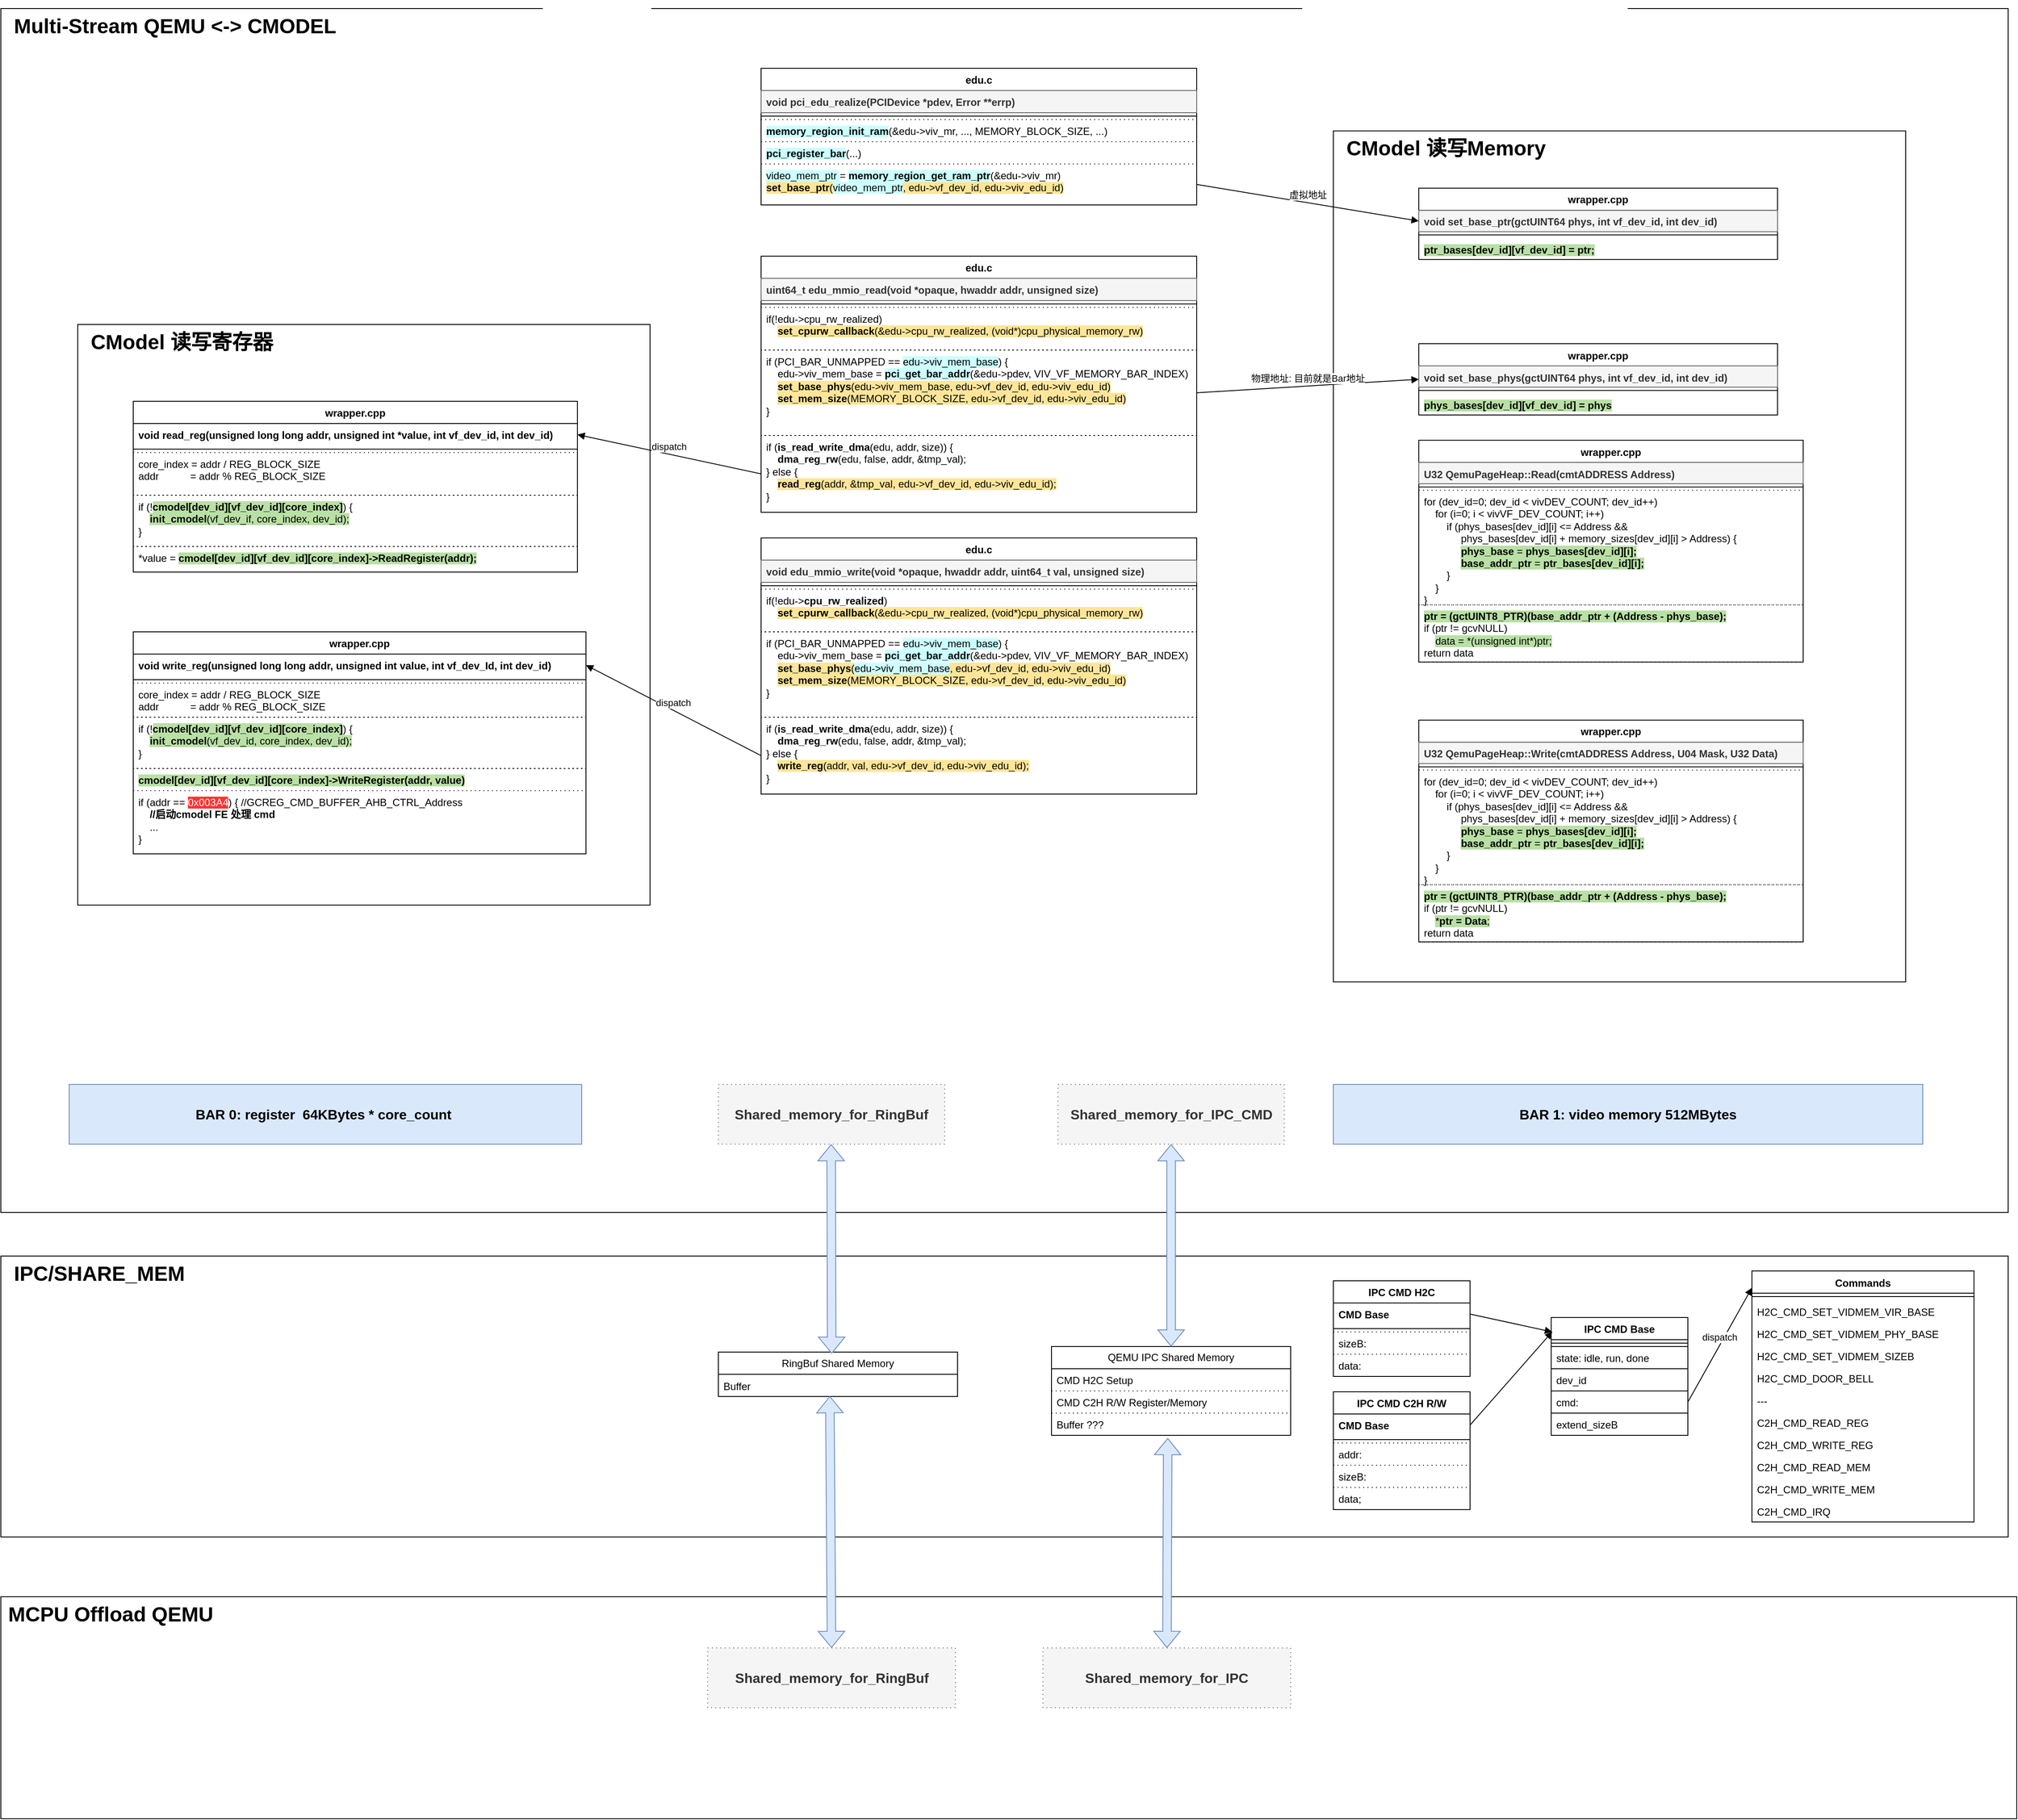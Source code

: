 <mxfile version="26.0.16">
  <diagram name="Page-1" id="O3RF_QSyXw5MkjXzJmDC">
    <mxGraphModel dx="3463" dy="3243" grid="1" gridSize="10" guides="1" tooltips="1" connect="1" arrows="1" fold="1" page="1" pageScale="1" pageWidth="850" pageHeight="1100" math="0" shadow="0">
      <root>
        <mxCell id="0" />
        <mxCell id="1" parent="0" />
        <mxCell id="B6jd7QzCgzBGUs_DWfSZ-144" value="&lt;b&gt;&lt;font style=&quot;font-size: 24px;&quot;&gt;&amp;nbsp; IPC/SHARE_MEM&lt;/font&gt;&lt;/b&gt;" style="html=1;whiteSpace=wrap;align=left;verticalAlign=top;" vertex="1" parent="1">
          <mxGeometry y="1271" width="2350" height="329" as="geometry" />
        </mxCell>
        <mxCell id="B6jd7QzCgzBGUs_DWfSZ-12" value="&lt;font style=&quot;font-size: 24px;&quot;&gt;&lt;b&gt;&amp;nbsp; Multi-Stream QEMU &amp;lt;-&amp;gt; CMODEL&lt;/b&gt;&lt;/font&gt;" style="html=1;whiteSpace=wrap;align=left;verticalAlign=top;movable=1;resizable=1;rotatable=1;deletable=1;editable=1;locked=0;connectable=1;" vertex="1" parent="1">
          <mxGeometry y="-190" width="2350" height="1410" as="geometry" />
        </mxCell>
        <mxCell id="B6jd7QzCgzBGUs_DWfSZ-2" value="edu.c" style="swimlane;fontStyle=1;align=center;verticalAlign=top;childLayout=stackLayout;horizontal=1;startSize=26;horizontalStack=0;resizeParent=1;resizeParentMax=0;resizeLast=0;collapsible=1;marginBottom=0;whiteSpace=wrap;html=1;" vertex="1" parent="1">
          <mxGeometry x="890" y="100" width="510" height="300" as="geometry" />
        </mxCell>
        <mxCell id="B6jd7QzCgzBGUs_DWfSZ-3" value="&lt;b&gt;uint64_t edu_mmio_read(void *opaque, hwaddr addr, unsigned size)&amp;nbsp;&lt;/b&gt;" style="text;strokeColor=#666666;fillColor=#f5f5f5;align=left;verticalAlign=top;spacingLeft=4;spacingRight=4;overflow=hidden;rotatable=0;points=[[0,0.5],[1,0.5]];portConstraint=eastwest;whiteSpace=wrap;html=1;fontColor=#333333;" vertex="1" parent="B6jd7QzCgzBGUs_DWfSZ-2">
          <mxGeometry y="26" width="510" height="26" as="geometry" />
        </mxCell>
        <mxCell id="B6jd7QzCgzBGUs_DWfSZ-4" value="" style="line;strokeWidth=1;fillColor=none;align=left;verticalAlign=middle;spacingTop=-1;spacingLeft=3;spacingRight=3;rotatable=0;labelPosition=right;points=[];portConstraint=eastwest;strokeColor=inherit;" vertex="1" parent="B6jd7QzCgzBGUs_DWfSZ-2">
          <mxGeometry y="52" width="510" height="8" as="geometry" />
        </mxCell>
        <mxCell id="B6jd7QzCgzBGUs_DWfSZ-6" value="if(!edu-&amp;gt;cpu_rw_realized)&amp;nbsp;&lt;div&gt;&amp;nbsp; &amp;nbsp; &lt;span style=&quot;background-color: rgb(255, 229, 153);&quot;&gt;&lt;b style=&quot;&quot;&gt;set_cpurw_callback&lt;/b&gt;(&amp;amp;edu-&amp;gt;cpu_rw_realized, (void*)cpu_physical_memory_rw)&lt;/span&gt;&lt;/div&gt;" style="text;strokeColor=default;fillColor=none;align=left;verticalAlign=top;spacingLeft=4;spacingRight=4;overflow=hidden;rotatable=0;points=[[0,0.5],[1,0.5]];portConstraint=eastwest;whiteSpace=wrap;html=1;dashed=1;dashPattern=1 4;" vertex="1" parent="B6jd7QzCgzBGUs_DWfSZ-2">
          <mxGeometry y="60" width="510" height="50" as="geometry" />
        </mxCell>
        <mxCell id="B6jd7QzCgzBGUs_DWfSZ-5" value="if (PCI_BAR_UNMAPPED == &lt;span style=&quot;background-color: light-dark(rgb(204, 255, 255), rgb(33, 66, 16));&quot;&gt;edu-&amp;gt;viv_mem_base&lt;/span&gt;) {&lt;div&gt;&amp;nbsp; &amp;nbsp; &lt;span&gt;edu-&amp;gt;viv_mem_base = &lt;b style=&quot;background-color: light-dark(rgb(204, 255, 255), rgb(33, 66, 16));&quot;&gt;pci_get_bar_addr&lt;/b&gt;(&amp;amp;edu-&amp;gt;pdev, VIV_VF_MEMORY_BAR_INDEX)&lt;br&gt;&lt;span&gt;&amp;nbsp; &amp;nbsp; &lt;span style=&quot;background-color: rgb(255, 229, 153);&quot;&gt;&lt;b&gt;set_base_phys&lt;/b&gt;(edu-&amp;gt;viv_mem_base, edu-&amp;gt;vf_dev_id, edu-&amp;gt;viv_edu_id)&lt;/span&gt;&lt;/span&gt;&lt;/span&gt;&lt;/div&gt;&lt;div&gt;&amp;nbsp; &amp;nbsp; &lt;span style=&quot;background-color: rgb(255, 229, 153);&quot;&gt;&lt;b&gt;set_mem_size&lt;/b&gt;(MEMORY_BLOCK_SIZE, edu-&amp;gt;vf_dev_id, edu-&amp;gt;viv_edu_id)&lt;/span&gt;&lt;/div&gt;&lt;div&gt;}&lt;/div&gt;" style="text;strokeColor=default;fillColor=none;align=left;verticalAlign=top;spacingLeft=4;spacingRight=4;overflow=hidden;rotatable=0;points=[[0,0.5],[1,0.5]];portConstraint=eastwest;whiteSpace=wrap;html=1;dashed=1;dashPattern=1 4;" vertex="1" parent="B6jd7QzCgzBGUs_DWfSZ-2">
          <mxGeometry y="110" width="510" height="100" as="geometry" />
        </mxCell>
        <mxCell id="B6jd7QzCgzBGUs_DWfSZ-7" value="if (&lt;b&gt;is_read_write_dma&lt;/b&gt;(edu, addr, size)) {&lt;div&gt;&amp;nbsp; &amp;nbsp; &lt;b&gt;dma_reg_rw&lt;/b&gt;(edu, false, addr, &amp;amp;tmp_val);&lt;/div&gt;&lt;div&gt;} else {&lt;/div&gt;&lt;div&gt;&amp;nbsp; &amp;nbsp; &lt;span style=&quot;background-color: rgb(255, 229, 153);&quot;&gt;&lt;b style=&quot;&quot;&gt;read_reg&lt;/b&gt;(addr, &amp;amp;tmp_val, edu-&amp;gt;vf_dev_id, edu-&amp;gt;viv_edu_id);&lt;/span&gt;&lt;/div&gt;&lt;div&gt;}&lt;/div&gt;&lt;div&gt;&lt;br&gt;&lt;/div&gt;&lt;div&gt;&lt;br&gt;&lt;/div&gt;" style="text;strokeColor=default;fillColor=none;align=left;verticalAlign=top;spacingLeft=4;spacingRight=4;overflow=hidden;rotatable=0;points=[[0,0.5],[1,0.5]];portConstraint=eastwest;whiteSpace=wrap;html=1;dashed=1;dashPattern=1 4;" vertex="1" parent="B6jd7QzCgzBGUs_DWfSZ-2">
          <mxGeometry y="210" width="510" height="90" as="geometry" />
        </mxCell>
        <mxCell id="B6jd7QzCgzBGUs_DWfSZ-15" value="edu.c" style="swimlane;fontStyle=1;align=center;verticalAlign=top;childLayout=stackLayout;horizontal=1;startSize=26;horizontalStack=0;resizeParent=1;resizeParentMax=0;resizeLast=0;collapsible=1;marginBottom=0;whiteSpace=wrap;html=1;" vertex="1" parent="1">
          <mxGeometry x="890" y="430" width="510" height="300" as="geometry" />
        </mxCell>
        <mxCell id="B6jd7QzCgzBGUs_DWfSZ-16" value="&lt;b&gt;void edu_mmio_write(void *opaque, hwaddr addr, uint64_t val, unsigned size)&amp;nbsp;&lt;/b&gt;" style="text;strokeColor=#666666;fillColor=#f5f5f5;align=left;verticalAlign=top;spacingLeft=4;spacingRight=4;overflow=hidden;rotatable=0;points=[[0,0.5],[1,0.5]];portConstraint=eastwest;whiteSpace=wrap;html=1;fontColor=#333333;" vertex="1" parent="B6jd7QzCgzBGUs_DWfSZ-15">
          <mxGeometry y="26" width="510" height="26" as="geometry" />
        </mxCell>
        <mxCell id="B6jd7QzCgzBGUs_DWfSZ-17" value="" style="line;strokeWidth=1;fillColor=none;align=left;verticalAlign=middle;spacingTop=-1;spacingLeft=3;spacingRight=3;rotatable=0;labelPosition=right;points=[];portConstraint=eastwest;strokeColor=inherit;" vertex="1" parent="B6jd7QzCgzBGUs_DWfSZ-15">
          <mxGeometry y="52" width="510" height="8" as="geometry" />
        </mxCell>
        <mxCell id="B6jd7QzCgzBGUs_DWfSZ-18" value="if(!edu-&amp;gt;&lt;b&gt;cpu_rw_realized&lt;/b&gt;)&amp;nbsp;&lt;div&gt;&amp;nbsp; &amp;nbsp; &lt;span style=&quot;background-color: rgb(255, 229, 153);&quot;&gt;&lt;b style=&quot;&quot;&gt;set_cpurw_callback&lt;/b&gt;(&amp;amp;edu-&amp;gt;cpu_rw_realized, (void*)cpu_physical_memory_rw)&lt;/span&gt;&lt;/div&gt;" style="text;strokeColor=default;fillColor=none;align=left;verticalAlign=top;spacingLeft=4;spacingRight=4;overflow=hidden;rotatable=0;points=[[0,0.5],[1,0.5]];portConstraint=eastwest;whiteSpace=wrap;html=1;dashed=1;dashPattern=1 4;" vertex="1" parent="B6jd7QzCgzBGUs_DWfSZ-15">
          <mxGeometry y="60" width="510" height="50" as="geometry" />
        </mxCell>
        <mxCell id="B6jd7QzCgzBGUs_DWfSZ-19" value="if (PCI_BAR_UNMAPPED == &lt;span style=&quot;background-color: light-dark(rgb(204, 255, 255), rgb(33, 66, 16));&quot;&gt;edu-&amp;gt;viv_mem_base&lt;/span&gt;) {&lt;div&gt;&amp;nbsp; &amp;nbsp; &lt;span&gt;edu-&amp;gt;viv_mem_base = &lt;b style=&quot;background-color: light-dark(rgb(204, 255, 255), rgb(33, 66, 16));&quot;&gt;pci_get_bar_addr&lt;/b&gt;(&amp;amp;edu-&amp;gt;pdev, VIV_VF_MEMORY_BAR_INDEX)&lt;br&gt;&amp;nbsp; &amp;nbsp; &lt;span style=&quot;background-color: rgb(255, 229, 153);&quot;&gt;&lt;b&gt;set_base_phys&lt;/b&gt;(&lt;/span&gt;&lt;span style=&quot;background-color: light-dark(rgb(204, 255, 255), rgb(33, 66, 16));&quot;&gt;edu-&amp;gt;viv_mem_base&lt;/span&gt;&lt;span style=&quot;background-color: rgb(255, 229, 153);&quot;&gt;, edu-&amp;gt;vf_dev_id, edu-&amp;gt;viv_edu_id)&lt;/span&gt;&lt;/span&gt;&lt;/div&gt;&lt;div&gt;&amp;nbsp; &amp;nbsp; &lt;span style=&quot;background-color: rgb(255, 229, 153);&quot;&gt;&lt;b&gt;set_mem_size&lt;/b&gt;(MEMORY_BLOCK_SIZE, edu-&amp;gt;vf_dev_id, edu-&amp;gt;viv_edu_id)&lt;/span&gt;&lt;/div&gt;&lt;div&gt;}&lt;/div&gt;" style="text;strokeColor=default;fillColor=none;align=left;verticalAlign=top;spacingLeft=4;spacingRight=4;overflow=hidden;rotatable=0;points=[[0,0.5],[1,0.5]];portConstraint=eastwest;whiteSpace=wrap;html=1;dashed=1;dashPattern=1 4;" vertex="1" parent="B6jd7QzCgzBGUs_DWfSZ-15">
          <mxGeometry y="110" width="510" height="100" as="geometry" />
        </mxCell>
        <mxCell id="B6jd7QzCgzBGUs_DWfSZ-20" value="if (&lt;b&gt;is_read_write_dma&lt;/b&gt;(edu, addr, size)) {&lt;div&gt;&amp;nbsp; &amp;nbsp; &lt;b&gt;dma_reg_rw&lt;/b&gt;(edu, false, addr, &amp;amp;tmp_val);&lt;/div&gt;&lt;div&gt;} else {&lt;/div&gt;&lt;div&gt;&amp;nbsp; &amp;nbsp; &lt;span style=&quot;background-color: rgb(255, 229, 153);&quot;&gt;&lt;b style=&quot;&quot;&gt;write_reg&lt;/b&gt;(addr, val, edu-&amp;gt;vf_dev_id, edu-&amp;gt;viv_edu_id);&lt;/span&gt;&lt;/div&gt;&lt;div&gt;}&lt;/div&gt;&lt;div&gt;&lt;br&gt;&lt;/div&gt;&lt;div&gt;&lt;br&gt;&lt;/div&gt;" style="text;strokeColor=default;fillColor=none;align=left;verticalAlign=top;spacingLeft=4;spacingRight=4;overflow=hidden;rotatable=0;points=[[0,0.5],[1,0.5]];portConstraint=eastwest;whiteSpace=wrap;html=1;dashed=1;dashPattern=1 4;" vertex="1" parent="B6jd7QzCgzBGUs_DWfSZ-15">
          <mxGeometry y="210" width="510" height="90" as="geometry" />
        </mxCell>
        <mxCell id="B6jd7QzCgzBGUs_DWfSZ-52" value="&lt;font style=&quot;font-size: 16px;&quot;&gt;&lt;b&gt;BAR 0: register&amp;nbsp; 64KBytes * core_count&amp;nbsp;&lt;/b&gt;&lt;/font&gt;" style="html=1;whiteSpace=wrap;fillColor=#dae8fc;strokeColor=#6c8ebf;" vertex="1" parent="1">
          <mxGeometry x="80" y="1070" width="600" height="70" as="geometry" />
        </mxCell>
        <mxCell id="B6jd7QzCgzBGUs_DWfSZ-53" value="&lt;font style=&quot;font-size: 16px;&quot;&gt;&lt;b&gt;BAR 1: video memory 512MBytes&lt;/b&gt;&lt;/font&gt;" style="html=1;whiteSpace=wrap;fillColor=#dae8fc;strokeColor=#6c8ebf;" vertex="1" parent="1">
          <mxGeometry x="1560" y="1070" width="690" height="70" as="geometry" />
        </mxCell>
        <mxCell id="B6jd7QzCgzBGUs_DWfSZ-55" value="edu.c" style="swimlane;fontStyle=1;align=center;verticalAlign=top;childLayout=stackLayout;horizontal=1;startSize=26;horizontalStack=0;resizeParent=1;resizeParentMax=0;resizeLast=0;collapsible=1;marginBottom=0;whiteSpace=wrap;html=1;" vertex="1" parent="1">
          <mxGeometry x="890" y="-120" width="510" height="160" as="geometry" />
        </mxCell>
        <mxCell id="B6jd7QzCgzBGUs_DWfSZ-56" value="&lt;b&gt;void pci_edu_realize(PCIDevice *pdev, Error **errp)&lt;/b&gt;" style="text;strokeColor=#666666;fillColor=#f5f5f5;align=left;verticalAlign=top;spacingLeft=4;spacingRight=4;overflow=hidden;rotatable=0;points=[[0,0.5],[1,0.5]];portConstraint=eastwest;whiteSpace=wrap;html=1;fontColor=#333333;" vertex="1" parent="B6jd7QzCgzBGUs_DWfSZ-55">
          <mxGeometry y="26" width="510" height="26" as="geometry" />
        </mxCell>
        <mxCell id="B6jd7QzCgzBGUs_DWfSZ-57" value="" style="line;strokeWidth=1;fillColor=none;align=left;verticalAlign=middle;spacingTop=-1;spacingLeft=3;spacingRight=3;rotatable=0;labelPosition=right;points=[];portConstraint=eastwest;strokeColor=inherit;" vertex="1" parent="B6jd7QzCgzBGUs_DWfSZ-55">
          <mxGeometry y="52" width="510" height="8" as="geometry" />
        </mxCell>
        <mxCell id="B6jd7QzCgzBGUs_DWfSZ-58" value="&lt;span style=&quot;background-color: light-dark(rgb(204, 255, 255), rgb(33, 66, 16));&quot;&gt;&lt;b&gt;memory_region_init_ram&lt;/b&gt;&lt;/span&gt;(&amp;amp;edu-&amp;gt;viv_mr, ..., MEMORY_BLOCK_SIZE, ...)" style="text;strokeColor=default;fillColor=none;align=left;verticalAlign=top;spacingLeft=4;spacingRight=4;overflow=hidden;rotatable=0;points=[[0,0.5],[1,0.5]];portConstraint=eastwest;whiteSpace=wrap;html=1;dashed=1;dashPattern=1 4;" vertex="1" parent="B6jd7QzCgzBGUs_DWfSZ-55">
          <mxGeometry y="60" width="510" height="26" as="geometry" />
        </mxCell>
        <mxCell id="B6jd7QzCgzBGUs_DWfSZ-59" value="&lt;b style=&quot;background-color: light-dark(rgb(204, 255, 255), rgb(33, 66, 16));&quot;&gt;pci_register_bar&lt;/b&gt;(...)" style="text;strokeColor=default;fillColor=none;align=left;verticalAlign=top;spacingLeft=4;spacingRight=4;overflow=hidden;rotatable=0;points=[[0,0.5],[1,0.5]];portConstraint=eastwest;whiteSpace=wrap;html=1;dashed=1;dashPattern=1 4;" vertex="1" parent="B6jd7QzCgzBGUs_DWfSZ-55">
          <mxGeometry y="86" width="510" height="26" as="geometry" />
        </mxCell>
        <mxCell id="B6jd7QzCgzBGUs_DWfSZ-60" value="&lt;span style=&quot;background-color: light-dark(rgb(204, 255, 255), rgb(33, 66, 16));&quot;&gt;video_mem_ptr &lt;/span&gt;= &lt;span style=&quot;background-color: light-dark(rgb(204, 255, 255), rgb(33, 66, 16));&quot;&gt;&lt;b&gt;memory_region_get_ram_ptr&lt;/b&gt;&lt;/span&gt;(&amp;amp;edu-&amp;gt;viv_mr)&lt;div&gt;&lt;span style=&quot;background-color: rgb(255, 229, 153);&quot;&gt;&lt;b style=&quot;&quot;&gt;set_base_ptr&lt;/b&gt;(&lt;/span&gt;&lt;span style=&quot;background-color: light-dark(rgb(204, 255, 255), rgb(33, 66, 16));&quot;&gt;video_mem_ptr&lt;/span&gt;&lt;span style=&quot;background-color: rgb(255, 229, 153);&quot;&gt;, edu-&amp;gt;vf_dev_id, edu-&amp;gt;viv_edu_id)&lt;/span&gt;&lt;/div&gt;" style="text;strokeColor=default;fillColor=none;align=left;verticalAlign=top;spacingLeft=4;spacingRight=4;overflow=hidden;rotatable=0;points=[[0,0.5],[1,0.5]];portConstraint=eastwest;whiteSpace=wrap;html=1;dashed=1;dashPattern=1 4;" vertex="1" parent="B6jd7QzCgzBGUs_DWfSZ-55">
          <mxGeometry y="112" width="510" height="48" as="geometry" />
        </mxCell>
        <mxCell id="B6jd7QzCgzBGUs_DWfSZ-76" value="&lt;b&gt;&lt;font style=&quot;font-size: 24px;&quot;&gt;&amp;nbsp;MCPU Offload QEMU&lt;/font&gt;&lt;/b&gt;" style="html=1;whiteSpace=wrap;align=left;verticalAlign=top;" vertex="1" parent="1">
          <mxGeometry y="1670" width="2360" height="260" as="geometry" />
        </mxCell>
        <mxCell id="B6jd7QzCgzBGUs_DWfSZ-78" value="QEMU IPC Shared Memory" style="swimlane;fontStyle=0;childLayout=stackLayout;horizontal=1;startSize=26;horizontalStack=0;resizeParent=1;resizeParentMax=0;resizeLast=0;collapsible=1;marginBottom=0;whiteSpace=wrap;html=1;" vertex="1" parent="1">
          <mxGeometry x="1230" y="1377" width="280" height="104" as="geometry" />
        </mxCell>
        <mxCell id="B6jd7QzCgzBGUs_DWfSZ-79" value="CMD H2C Setup" style="text;strokeColor=default;fillColor=none;align=left;verticalAlign=top;spacingLeft=4;spacingRight=4;overflow=hidden;rotatable=0;points=[[0,0.5],[1,0.5]];portConstraint=eastwest;whiteSpace=wrap;html=1;dashed=1;dashPattern=1 4;" vertex="1" parent="B6jd7QzCgzBGUs_DWfSZ-78">
          <mxGeometry y="26" width="280" height="26" as="geometry" />
        </mxCell>
        <mxCell id="B6jd7QzCgzBGUs_DWfSZ-82" value="CMD C2H R/W Register/Memory" style="text;strokeColor=default;fillColor=none;align=left;verticalAlign=top;spacingLeft=4;spacingRight=4;overflow=hidden;rotatable=0;points=[[0,0.5],[1,0.5]];portConstraint=eastwest;whiteSpace=wrap;html=1;dashed=1;dashPattern=1 4;" vertex="1" parent="B6jd7QzCgzBGUs_DWfSZ-78">
          <mxGeometry y="52" width="280" height="26" as="geometry" />
        </mxCell>
        <mxCell id="B6jd7QzCgzBGUs_DWfSZ-81" value="Buffer ???" style="text;strokeColor=default;fillColor=none;align=left;verticalAlign=top;spacingLeft=4;spacingRight=4;overflow=hidden;rotatable=0;points=[[0,0.5],[1,0.5]];portConstraint=eastwest;whiteSpace=wrap;html=1;dashed=1;dashPattern=1 4;" vertex="1" parent="B6jd7QzCgzBGUs_DWfSZ-78">
          <mxGeometry y="78" width="280" height="26" as="geometry" />
        </mxCell>
        <mxCell id="B6jd7QzCgzBGUs_DWfSZ-38" value="&lt;font style=&quot;font-size: 24px;&quot;&gt;&lt;b&gt;&amp;nbsp; CModel 读写寄存器&lt;/b&gt;&lt;/font&gt;" style="html=1;whiteSpace=wrap;movable=1;resizable=1;rotatable=1;deletable=1;editable=1;locked=0;connectable=1;align=left;verticalAlign=top;" vertex="1" parent="1">
          <mxGeometry x="90" y="180" width="670" height="680" as="geometry" />
        </mxCell>
        <mxCell id="B6jd7QzCgzBGUs_DWfSZ-22" value="wrapper.cpp" style="swimlane;fontStyle=1;align=center;verticalAlign=top;childLayout=stackLayout;horizontal=1;startSize=26;horizontalStack=0;resizeParent=1;resizeParentMax=0;resizeLast=0;collapsible=1;marginBottom=0;whiteSpace=wrap;html=1;" vertex="1" parent="1">
          <mxGeometry x="155" y="270" width="520" height="200" as="geometry" />
        </mxCell>
        <mxCell id="B6jd7QzCgzBGUs_DWfSZ-23" value="&lt;b&gt;void read_reg(unsigned long long addr, unsigned int *value, int vf_dev_id, int dev_id)&lt;/b&gt;" style="text;strokeColor=none;fillColor=none;align=left;verticalAlign=top;spacingLeft=4;spacingRight=4;overflow=hidden;rotatable=0;points=[[0,0.5],[1,0.5]];portConstraint=eastwest;whiteSpace=wrap;html=1;" vertex="1" parent="B6jd7QzCgzBGUs_DWfSZ-22">
          <mxGeometry y="26" width="520" height="26" as="geometry" />
        </mxCell>
        <mxCell id="B6jd7QzCgzBGUs_DWfSZ-24" value="" style="line;strokeWidth=1;fillColor=none;align=left;verticalAlign=middle;spacingTop=-1;spacingLeft=3;spacingRight=3;rotatable=0;labelPosition=right;points=[];portConstraint=eastwest;strokeColor=inherit;" vertex="1" parent="B6jd7QzCgzBGUs_DWfSZ-22">
          <mxGeometry y="52" width="520" height="8" as="geometry" />
        </mxCell>
        <mxCell id="B6jd7QzCgzBGUs_DWfSZ-25" value="core_index = addr / REG_BLOCK_SIZE&lt;div&gt;addr&amp;nbsp; &amp;nbsp; &amp;nbsp; &amp;nbsp; &amp;nbsp; &amp;nbsp;= addr % REG_BLOCK_SIZE&lt;/div&gt;" style="text;strokeColor=default;fillColor=none;align=left;verticalAlign=top;spacingLeft=4;spacingRight=4;overflow=hidden;rotatable=0;points=[[0,0.5],[1,0.5]];portConstraint=eastwest;whiteSpace=wrap;html=1;dashed=1;dashPattern=1 4;" vertex="1" parent="B6jd7QzCgzBGUs_DWfSZ-22">
          <mxGeometry y="60" width="520" height="50" as="geometry" />
        </mxCell>
        <mxCell id="B6jd7QzCgzBGUs_DWfSZ-26" value="if (!&lt;b style=&quot;background-color: rgb(185, 224, 165);&quot;&gt;cmodel[dev_id][vf_dev_id][core_index]&lt;/b&gt;) {&lt;div&gt;&amp;nbsp; &amp;nbsp; &lt;span style=&quot;background-color: rgb(185, 224, 165);&quot;&gt;&lt;b&gt;init_cmodel&lt;/b&gt;(vf_dev_if, core_index, dev_id);&lt;/span&gt;&lt;/div&gt;&lt;div&gt;}&lt;/div&gt;" style="text;strokeColor=default;fillColor=none;align=left;verticalAlign=top;spacingLeft=4;spacingRight=4;overflow=hidden;rotatable=0;points=[[0,0.5],[1,0.5]];portConstraint=eastwest;whiteSpace=wrap;html=1;dashed=1;dashPattern=1 4;" vertex="1" parent="B6jd7QzCgzBGUs_DWfSZ-22">
          <mxGeometry y="110" width="520" height="60" as="geometry" />
        </mxCell>
        <mxCell id="B6jd7QzCgzBGUs_DWfSZ-28" value="*value = &lt;font style=&quot;color: rgb(0, 0, 0); background-color: rgb(185, 224, 165);&quot;&gt;&lt;b&gt;cmodel[dev_id][vf_dev_id][core_index]-&amp;gt;ReadRegister(addr);&lt;/b&gt;&lt;/font&gt;" style="text;strokeColor=default;fillColor=none;align=left;verticalAlign=top;spacingLeft=4;spacingRight=4;overflow=hidden;rotatable=0;points=[[0,0.5],[1,0.5]];portConstraint=eastwest;whiteSpace=wrap;html=1;dashed=1;dashPattern=1 4;" vertex="1" parent="B6jd7QzCgzBGUs_DWfSZ-22">
          <mxGeometry y="170" width="520" height="30" as="geometry" />
        </mxCell>
        <mxCell id="B6jd7QzCgzBGUs_DWfSZ-30" value="wrapper.cpp" style="swimlane;fontStyle=1;align=center;verticalAlign=top;childLayout=stackLayout;horizontal=1;startSize=26;horizontalStack=0;resizeParent=1;resizeParentMax=0;resizeLast=0;collapsible=1;marginBottom=0;whiteSpace=wrap;html=1;" vertex="1" parent="1">
          <mxGeometry x="155" y="540" width="530" height="260" as="geometry" />
        </mxCell>
        <mxCell id="B6jd7QzCgzBGUs_DWfSZ-31" value="&lt;b&gt;void write_reg(unsigned long long addr, unsigned int value, int vf_dev_Id, int dev_id)&lt;/b&gt;" style="text;strokeColor=none;fillColor=none;align=left;verticalAlign=top;spacingLeft=4;spacingRight=4;overflow=hidden;rotatable=0;points=[[0,0.5],[1,0.5]];portConstraint=eastwest;whiteSpace=wrap;html=1;" vertex="1" parent="B6jd7QzCgzBGUs_DWfSZ-30">
          <mxGeometry y="26" width="530" height="26" as="geometry" />
        </mxCell>
        <mxCell id="B6jd7QzCgzBGUs_DWfSZ-32" value="" style="line;strokeWidth=1;fillColor=none;align=left;verticalAlign=middle;spacingTop=-1;spacingLeft=3;spacingRight=3;rotatable=0;labelPosition=right;points=[];portConstraint=eastwest;strokeColor=inherit;" vertex="1" parent="B6jd7QzCgzBGUs_DWfSZ-30">
          <mxGeometry y="52" width="530" height="8" as="geometry" />
        </mxCell>
        <mxCell id="B6jd7QzCgzBGUs_DWfSZ-33" value="core_index = addr / REG_BLOCK_SIZE&lt;div&gt;addr&amp;nbsp; &amp;nbsp; &amp;nbsp; &amp;nbsp; &amp;nbsp; &amp;nbsp;= addr % REG_BLOCK_SIZE&lt;/div&gt;" style="text;strokeColor=default;fillColor=none;align=left;verticalAlign=top;spacingLeft=4;spacingRight=4;overflow=hidden;rotatable=0;points=[[0,0.5],[1,0.5]];portConstraint=eastwest;whiteSpace=wrap;html=1;dashed=1;dashPattern=1 4;" vertex="1" parent="B6jd7QzCgzBGUs_DWfSZ-30">
          <mxGeometry y="60" width="530" height="40" as="geometry" />
        </mxCell>
        <mxCell id="B6jd7QzCgzBGUs_DWfSZ-35" value="if (!&lt;b style=&quot;background-color: rgb(185, 224, 165);&quot;&gt;cmodel[dev_id][vf_dev_id][core_index]&lt;/b&gt;) {&lt;br&gt;&amp;nbsp; &amp;nbsp; &lt;span style=&quot;background-color: rgb(185, 224, 165);&quot;&gt;&lt;b style=&quot;&quot;&gt;init_cmodel&lt;/b&gt;(vf_dev_id, core_index, dev_id);&lt;/span&gt;&lt;br&gt;}" style="text;strokeColor=default;fillColor=none;align=left;verticalAlign=top;spacingLeft=4;spacingRight=4;overflow=hidden;rotatable=0;points=[[0,0.5],[1,0.5]];portConstraint=eastwest;whiteSpace=wrap;html=1;dashed=1;dashPattern=1 4;" vertex="1" parent="B6jd7QzCgzBGUs_DWfSZ-30">
          <mxGeometry y="100" width="530" height="60" as="geometry" />
        </mxCell>
        <mxCell id="B6jd7QzCgzBGUs_DWfSZ-36" value="&lt;b style=&quot;background-color: rgb(185, 224, 165);&quot;&gt;cmodel[dev_id][vf_dev_id][core_index]-&amp;gt;WriteRegister(addr, value)&lt;/b&gt;" style="text;strokeColor=default;fillColor=none;align=left;verticalAlign=top;spacingLeft=4;spacingRight=4;overflow=hidden;rotatable=0;points=[[0,0.5],[1,0.5]];portConstraint=eastwest;whiteSpace=wrap;html=1;dashed=1;dashPattern=1 4;" vertex="1" parent="B6jd7QzCgzBGUs_DWfSZ-30">
          <mxGeometry y="160" width="530" height="26" as="geometry" />
        </mxCell>
        <mxCell id="B6jd7QzCgzBGUs_DWfSZ-37" value="if (addr == &lt;span style=&quot;background-color: rgb(255, 51, 51);&quot;&gt;&lt;font style=&quot;color: rgb(255, 255, 255);&quot;&gt;0x003A4&lt;/font&gt;&lt;/span&gt;) { //GCREG_CMD_BUFFER_AHB_CTRL_Address&lt;div&gt;&amp;nbsp; &amp;nbsp; &lt;b&gt;//启动cmodel FE 处理 cmd&lt;/b&gt;&lt;/div&gt;&lt;div&gt;&amp;nbsp; &amp;nbsp; ...&lt;/div&gt;&lt;div&gt;}&lt;/div&gt;" style="text;strokeColor=default;fillColor=none;align=left;verticalAlign=top;spacingLeft=4;spacingRight=4;overflow=hidden;rotatable=0;points=[[0,0.5],[1,0.5]];portConstraint=eastwest;whiteSpace=wrap;html=1;dashed=1;dashPattern=1 4;" vertex="1" parent="B6jd7QzCgzBGUs_DWfSZ-30">
          <mxGeometry y="186" width="530" height="74" as="geometry" />
        </mxCell>
        <mxCell id="B6jd7QzCgzBGUs_DWfSZ-88" value="" style="group" vertex="1" connectable="0" parent="1">
          <mxGeometry x="1560" y="-200" width="670" height="1150" as="geometry" />
        </mxCell>
        <mxCell id="B6jd7QzCgzBGUs_DWfSZ-70" value="&lt;font style=&quot;font-size: 24px;&quot;&gt;&lt;b&gt;&amp;nbsp; CModel 读写Memory&lt;/b&gt;&lt;/font&gt;" style="html=1;whiteSpace=wrap;movable=1;resizable=1;rotatable=1;deletable=1;editable=1;locked=0;connectable=1;align=left;verticalAlign=top;" vertex="1" parent="B6jd7QzCgzBGUs_DWfSZ-88">
          <mxGeometry y="153.333" width="670" height="996.667" as="geometry" />
        </mxCell>
        <mxCell id="B6jd7QzCgzBGUs_DWfSZ-39" value="wrapper.cpp" style="swimlane;fontStyle=1;align=center;verticalAlign=top;childLayout=stackLayout;horizontal=1;startSize=26;horizontalStack=0;resizeParent=1;resizeParentMax=0;resizeLast=0;collapsible=1;marginBottom=0;whiteSpace=wrap;html=1;" vertex="1" parent="B6jd7QzCgzBGUs_DWfSZ-88">
          <mxGeometry x="100" y="402.5" width="420" height="83.5" as="geometry" />
        </mxCell>
        <mxCell id="B6jd7QzCgzBGUs_DWfSZ-40" value="&lt;b&gt;void set_base_phys(gctUINT64 phys, int vf_dev_id, int dev_id)&lt;/b&gt;" style="text;strokeColor=#666666;fillColor=#f5f5f5;align=left;verticalAlign=top;spacingLeft=4;spacingRight=4;overflow=hidden;rotatable=0;points=[[0,0.5],[1,0.5]];portConstraint=eastwest;whiteSpace=wrap;html=1;fontColor=#333333;" vertex="1" parent="B6jd7QzCgzBGUs_DWfSZ-39">
          <mxGeometry y="26" width="420" height="24.917" as="geometry" />
        </mxCell>
        <mxCell id="B6jd7QzCgzBGUs_DWfSZ-41" value="" style="line;strokeWidth=1;fillColor=none;align=left;verticalAlign=middle;spacingTop=-1;spacingLeft=3;spacingRight=3;rotatable=0;labelPosition=right;points=[];portConstraint=eastwest;strokeColor=inherit;" vertex="1" parent="B6jd7QzCgzBGUs_DWfSZ-39">
          <mxGeometry y="50.917" width="420" height="7.667" as="geometry" />
        </mxCell>
        <mxCell id="B6jd7QzCgzBGUs_DWfSZ-42" value="&lt;b&gt;&lt;font style=&quot;color: rgb(0, 0, 0); background-color: rgb(185, 224, 165);&quot;&gt;phys_bases[dev_id][vf_dev_id] = phys&lt;/font&gt;&lt;/b&gt;" style="text;strokeColor=none;fillColor=none;align=left;verticalAlign=top;spacingLeft=4;spacingRight=4;overflow=hidden;rotatable=0;points=[[0,0.5],[1,0.5]];portConstraint=eastwest;whiteSpace=wrap;html=1;" vertex="1" parent="B6jd7QzCgzBGUs_DWfSZ-39">
          <mxGeometry y="58.583" width="420" height="24.917" as="geometry" />
        </mxCell>
        <mxCell id="B6jd7QzCgzBGUs_DWfSZ-43" value="wrapper.cpp" style="swimlane;fontStyle=1;align=center;verticalAlign=top;childLayout=stackLayout;horizontal=1;startSize=26;horizontalStack=0;resizeParent=1;resizeParentMax=0;resizeLast=0;collapsible=1;marginBottom=0;whiteSpace=wrap;html=1;" vertex="1" parent="B6jd7QzCgzBGUs_DWfSZ-88">
          <mxGeometry x="100" y="220.417" width="420" height="83.5" as="geometry" />
        </mxCell>
        <mxCell id="B6jd7QzCgzBGUs_DWfSZ-44" value="&lt;b&gt;void set_base_ptr(gctUINT64 phys, int vf_dev_id, int dev_id)&lt;/b&gt;" style="text;strokeColor=#666666;fillColor=#f5f5f5;align=left;verticalAlign=top;spacingLeft=4;spacingRight=4;overflow=hidden;rotatable=0;points=[[0,0.5],[1,0.5]];portConstraint=eastwest;whiteSpace=wrap;html=1;fontColor=#333333;" vertex="1" parent="B6jd7QzCgzBGUs_DWfSZ-43">
          <mxGeometry y="26" width="420" height="24.917" as="geometry" />
        </mxCell>
        <mxCell id="B6jd7QzCgzBGUs_DWfSZ-45" value="" style="line;strokeWidth=1;fillColor=none;align=left;verticalAlign=middle;spacingTop=-1;spacingLeft=3;spacingRight=3;rotatable=0;labelPosition=right;points=[];portConstraint=eastwest;strokeColor=inherit;" vertex="1" parent="B6jd7QzCgzBGUs_DWfSZ-43">
          <mxGeometry y="50.917" width="420" height="7.667" as="geometry" />
        </mxCell>
        <mxCell id="B6jd7QzCgzBGUs_DWfSZ-46" value="&lt;b style=&quot;background-color: rgb(185, 224, 165);&quot;&gt;ptr_bases[dev_id][vf_dev_id] = ptr;&lt;/b&gt;" style="text;strokeColor=none;fillColor=none;align=left;verticalAlign=top;spacingLeft=4;spacingRight=4;overflow=hidden;rotatable=0;points=[[0,0.5],[1,0.5]];portConstraint=eastwest;whiteSpace=wrap;html=1;" vertex="1" parent="B6jd7QzCgzBGUs_DWfSZ-43">
          <mxGeometry y="58.583" width="420" height="24.917" as="geometry" />
        </mxCell>
        <mxCell id="B6jd7QzCgzBGUs_DWfSZ-62" value="wrapper.cpp" style="swimlane;fontStyle=1;align=center;verticalAlign=top;childLayout=stackLayout;horizontal=1;startSize=26;horizontalStack=0;resizeParent=1;resizeParentMax=0;resizeLast=0;collapsible=1;marginBottom=0;whiteSpace=wrap;html=1;" vertex="1" parent="B6jd7QzCgzBGUs_DWfSZ-88">
          <mxGeometry x="100" y="515.583" width="450" height="259.833" as="geometry" />
        </mxCell>
        <mxCell id="B6jd7QzCgzBGUs_DWfSZ-63" value="&lt;b&gt;U32 QemuPageHeap::Read(cmtADDRESS Address)&lt;/b&gt;" style="text;strokeColor=#666666;fillColor=#f5f5f5;align=left;verticalAlign=top;spacingLeft=4;spacingRight=4;overflow=hidden;rotatable=0;points=[[0,0.5],[1,0.5]];portConstraint=eastwest;whiteSpace=wrap;html=1;fontColor=#333333;" vertex="1" parent="B6jd7QzCgzBGUs_DWfSZ-62">
          <mxGeometry y="26" width="450" height="24.917" as="geometry" />
        </mxCell>
        <mxCell id="B6jd7QzCgzBGUs_DWfSZ-64" value="" style="line;strokeWidth=1;fillColor=none;align=left;verticalAlign=middle;spacingTop=-1;spacingLeft=3;spacingRight=3;rotatable=0;labelPosition=right;points=[];portConstraint=eastwest;strokeColor=inherit;" vertex="1" parent="B6jd7QzCgzBGUs_DWfSZ-62">
          <mxGeometry y="50.917" width="450" height="7.667" as="geometry" />
        </mxCell>
        <mxCell id="B6jd7QzCgzBGUs_DWfSZ-65" value="for (dev_id=0; dev_id &amp;lt; vivDEV_COUNT; dev_id++)&amp;nbsp;&lt;div&gt;&amp;nbsp; &amp;nbsp; for (i=0; i &amp;lt; vivVF_DEV_COUNT; i++)&lt;br&gt;&amp;nbsp; &amp;nbsp; &amp;nbsp; &amp;nbsp; if (phys_bases[dev_id][i] &amp;lt;= Address &amp;amp;&amp;amp; &lt;br&gt;&amp;nbsp; &amp;nbsp; &amp;nbsp; &amp;nbsp; &amp;nbsp; &amp;nbsp; &amp;nbsp;phys_bases[dev_id[i] + memory_sizes[dev_id][i] &amp;gt; Address) {&lt;/div&gt;&lt;div&gt;&amp;nbsp; &amp;nbsp; &amp;nbsp; &amp;nbsp; &amp;nbsp; &amp;nbsp; &amp;nbsp;&lt;span style=&quot;background-color: rgb(185, 224, 165);&quot;&gt;&lt;b style=&quot;&quot;&gt;phys_base &lt;/b&gt;= &lt;b&gt;phys_bases[dev_id][i];&lt;/b&gt;&lt;/span&gt;&lt;br&gt;&amp;nbsp; &amp;nbsp; &amp;nbsp; &amp;nbsp; &amp;nbsp; &amp;nbsp; &amp;nbsp;&lt;span style=&quot;background-color: rgb(185, 224, 165);&quot;&gt;&lt;b style=&quot;&quot;&gt;base_addr_ptr&lt;/b&gt; = &lt;b&gt;ptr_bases[dev_id][i];&lt;/b&gt;&lt;/span&gt;&lt;/div&gt;&lt;div&gt;&amp;nbsp; &amp;nbsp; &amp;nbsp; &amp;nbsp; }&lt;/div&gt;&lt;div&gt;&amp;nbsp; &amp;nbsp; }&lt;/div&gt;&lt;div&gt;}&lt;/div&gt;" style="text;strokeColor=default;fillColor=none;align=left;verticalAlign=top;spacingLeft=4;spacingRight=4;overflow=hidden;rotatable=0;points=[[0,0.5],[1,0.5]];portConstraint=eastwest;whiteSpace=wrap;html=1;dashed=1;dashPattern=1 4;" vertex="1" parent="B6jd7QzCgzBGUs_DWfSZ-62">
          <mxGeometry y="58.583" width="450" height="134.167" as="geometry" />
        </mxCell>
        <mxCell id="B6jd7QzCgzBGUs_DWfSZ-66" value="&lt;b style=&quot;background-color: rgb(185, 224, 165);&quot;&gt;ptr = (gctUINT8_PTR)(base_addr_ptr + (Address - phys_base);&lt;/b&gt;&lt;br&gt;if (ptr != gcvNULL)&lt;br&gt;&amp;nbsp; &amp;nbsp; &lt;span style=&quot;background-color: rgb(185, 224, 165);&quot;&gt;data = *(unsigned int*)ptr;&lt;/span&gt;&lt;br&gt;return data" style="text;strokeColor=default;fillColor=none;align=left;verticalAlign=top;spacingLeft=4;spacingRight=4;overflow=hidden;rotatable=0;points=[[0,0.5],[1,0.5]];portConstraint=eastwest;whiteSpace=wrap;html=1;dashed=1;dashPattern=1 4;" vertex="1" parent="B6jd7QzCgzBGUs_DWfSZ-62">
          <mxGeometry y="192.75" width="450" height="67.083" as="geometry" />
        </mxCell>
        <mxCell id="B6jd7QzCgzBGUs_DWfSZ-71" value="wrapper.cpp" style="swimlane;fontStyle=1;align=center;verticalAlign=top;childLayout=stackLayout;horizontal=1;startSize=26;horizontalStack=0;resizeParent=1;resizeParentMax=0;resizeLast=0;collapsible=1;marginBottom=0;whiteSpace=wrap;html=1;" vertex="1" parent="B6jd7QzCgzBGUs_DWfSZ-88">
          <mxGeometry x="100" y="843.333" width="450" height="259.833" as="geometry" />
        </mxCell>
        <mxCell id="B6jd7QzCgzBGUs_DWfSZ-72" value="&lt;b&gt;U32 QemuPageHeap::Write(cmtADDRESS Address, U04 Mask, U32 Data)&lt;/b&gt;" style="text;strokeColor=#666666;fillColor=#f5f5f5;align=left;verticalAlign=top;spacingLeft=4;spacingRight=4;overflow=hidden;rotatable=0;points=[[0,0.5],[1,0.5]];portConstraint=eastwest;whiteSpace=wrap;html=1;fontColor=#333333;" vertex="1" parent="B6jd7QzCgzBGUs_DWfSZ-71">
          <mxGeometry y="26" width="450" height="24.917" as="geometry" />
        </mxCell>
        <mxCell id="B6jd7QzCgzBGUs_DWfSZ-73" value="" style="line;strokeWidth=1;fillColor=none;align=left;verticalAlign=middle;spacingTop=-1;spacingLeft=3;spacingRight=3;rotatable=0;labelPosition=right;points=[];portConstraint=eastwest;strokeColor=inherit;" vertex="1" parent="B6jd7QzCgzBGUs_DWfSZ-71">
          <mxGeometry y="50.917" width="450" height="7.667" as="geometry" />
        </mxCell>
        <mxCell id="B6jd7QzCgzBGUs_DWfSZ-74" value="for (dev_id=0; dev_id &amp;lt; vivDEV_COUNT; dev_id++)&amp;nbsp;&lt;div&gt;&amp;nbsp; &amp;nbsp; for (i=0; i &amp;lt; vivVF_DEV_COUNT; i++)&lt;br&gt;&amp;nbsp; &amp;nbsp; &amp;nbsp; &amp;nbsp; if (phys_bases[dev_id][i] &amp;lt;= Address &amp;amp;&amp;amp; &lt;br&gt;&amp;nbsp; &amp;nbsp; &amp;nbsp; &amp;nbsp; &amp;nbsp; &amp;nbsp; &amp;nbsp;phys_bases[dev_id[i] + memory_sizes[dev_id][i] &amp;gt; Address) {&lt;/div&gt;&lt;div&gt;&amp;nbsp; &amp;nbsp; &amp;nbsp; &amp;nbsp; &amp;nbsp; &amp;nbsp; &amp;nbsp;&lt;span style=&quot;background-color: rgb(185, 224, 165);&quot;&gt;&lt;b style=&quot;&quot;&gt;phys_base &lt;/b&gt;= &lt;b&gt;phys_bases[dev_id][i];&lt;/b&gt;&lt;/span&gt;&lt;br&gt;&amp;nbsp; &amp;nbsp; &amp;nbsp; &amp;nbsp; &amp;nbsp; &amp;nbsp; &amp;nbsp;&lt;span style=&quot;background-color: rgb(185, 224, 165);&quot;&gt;&lt;b style=&quot;&quot;&gt;base_addr_ptr&lt;/b&gt; = &lt;b&gt;ptr_bases[dev_id][i];&lt;/b&gt;&lt;/span&gt;&lt;/div&gt;&lt;div&gt;&amp;nbsp; &amp;nbsp; &amp;nbsp; &amp;nbsp; }&lt;/div&gt;&lt;div&gt;&amp;nbsp; &amp;nbsp; }&lt;/div&gt;&lt;div&gt;}&lt;/div&gt;" style="text;strokeColor=default;fillColor=none;align=left;verticalAlign=top;spacingLeft=4;spacingRight=4;overflow=hidden;rotatable=0;points=[[0,0.5],[1,0.5]];portConstraint=eastwest;whiteSpace=wrap;html=1;dashed=1;dashPattern=1 4;" vertex="1" parent="B6jd7QzCgzBGUs_DWfSZ-71">
          <mxGeometry y="58.583" width="450" height="134.167" as="geometry" />
        </mxCell>
        <mxCell id="B6jd7QzCgzBGUs_DWfSZ-75" value="&lt;b style=&quot;background-color: rgb(185, 224, 165);&quot;&gt;ptr = (gctUINT8_PTR)(base_addr_ptr + (Address - phys_base);&lt;/b&gt;&lt;br&gt;if (ptr != gcvNULL)&lt;br&gt;&amp;nbsp; &amp;nbsp; &lt;span style=&quot;background-color: rgb(185, 224, 165);&quot;&gt;*&lt;b style=&quot;background-color: rgb(185, 224, 165);&quot;&gt;ptr&amp;nbsp;= Data&lt;/b&gt;;&lt;/span&gt;&lt;br&gt;return data" style="text;strokeColor=default;fillColor=none;align=left;verticalAlign=top;spacingLeft=4;spacingRight=4;overflow=hidden;rotatable=0;points=[[0,0.5],[1,0.5]];portConstraint=eastwest;whiteSpace=wrap;html=1;dashed=1;dashPattern=1 4;" vertex="1" parent="B6jd7QzCgzBGUs_DWfSZ-71">
          <mxGeometry y="192.75" width="450" height="67.083" as="geometry" />
        </mxCell>
        <mxCell id="B6jd7QzCgzBGUs_DWfSZ-29" value="dispatch" style="html=1;verticalAlign=bottom;endArrow=block;curved=0;rounded=0;entryX=1;entryY=0.5;entryDx=0;entryDy=0;exitX=0;exitY=0.5;exitDx=0;exitDy=0;" edge="1" parent="1" source="B6jd7QzCgzBGUs_DWfSZ-7" target="B6jd7QzCgzBGUs_DWfSZ-23">
          <mxGeometry width="80" relative="1" as="geometry">
            <mxPoint x="720" y="400" as="sourcePoint" />
            <mxPoint x="800" y="400" as="targetPoint" />
          </mxGeometry>
        </mxCell>
        <mxCell id="B6jd7QzCgzBGUs_DWfSZ-34" value="dispatch" style="html=1;verticalAlign=bottom;endArrow=block;curved=0;rounded=0;entryX=1;entryY=0.5;entryDx=0;entryDy=0;exitX=0;exitY=0.5;exitDx=0;exitDy=0;" edge="1" parent="1" source="B6jd7QzCgzBGUs_DWfSZ-20" target="B6jd7QzCgzBGUs_DWfSZ-31">
          <mxGeometry width="80" relative="1" as="geometry">
            <mxPoint x="550" y="365" as="sourcePoint" />
            <mxPoint x="750" y="149" as="targetPoint" />
          </mxGeometry>
        </mxCell>
        <mxCell id="B6jd7QzCgzBGUs_DWfSZ-51" value="物理地址: 目前就是Bar地址" style="html=1;verticalAlign=bottom;endArrow=block;curved=0;rounded=0;exitX=1;exitY=0.5;exitDx=0;exitDy=0;entryX=0;entryY=0.5;entryDx=0;entryDy=0;" edge="1" parent="1" source="B6jd7QzCgzBGUs_DWfSZ-5" target="B6jd7QzCgzBGUs_DWfSZ-39">
          <mxGeometry width="80" relative="1" as="geometry">
            <mxPoint x="740" y="-120" as="sourcePoint" />
            <mxPoint x="820" y="-120" as="targetPoint" />
          </mxGeometry>
        </mxCell>
        <mxCell id="B6jd7QzCgzBGUs_DWfSZ-61" value="虚拟地址" style="html=1;verticalAlign=bottom;endArrow=block;curved=0;rounded=0;exitX=1;exitY=0.5;exitDx=0;exitDy=0;entryX=0;entryY=0.5;entryDx=0;entryDy=0;" edge="1" parent="1" source="B6jd7QzCgzBGUs_DWfSZ-60" target="B6jd7QzCgzBGUs_DWfSZ-44">
          <mxGeometry width="80" relative="1" as="geometry">
            <mxPoint x="890" y="190" as="sourcePoint" />
            <mxPoint x="620" y="253" as="targetPoint" />
          </mxGeometry>
        </mxCell>
        <mxCell id="B6jd7QzCgzBGUs_DWfSZ-89" value="IPC CMD H2C" style="swimlane;fontStyle=1;align=center;verticalAlign=top;childLayout=stackLayout;horizontal=1;startSize=26;horizontalStack=0;resizeParent=1;resizeParentMax=0;resizeLast=0;collapsible=1;marginBottom=0;whiteSpace=wrap;html=1;" vertex="1" parent="1">
          <mxGeometry x="1560" y="1300" width="160" height="112" as="geometry" />
        </mxCell>
        <mxCell id="B6jd7QzCgzBGUs_DWfSZ-90" value="&lt;b&gt;CMD Base&lt;/b&gt;" style="text;strokeColor=none;fillColor=none;align=left;verticalAlign=top;spacingLeft=4;spacingRight=4;overflow=hidden;rotatable=0;points=[[0,0.5],[1,0.5]];portConstraint=eastwest;whiteSpace=wrap;html=1;" vertex="1" parent="B6jd7QzCgzBGUs_DWfSZ-89">
          <mxGeometry y="26" width="160" height="26" as="geometry" />
        </mxCell>
        <mxCell id="B6jd7QzCgzBGUs_DWfSZ-91" value="" style="line;strokeWidth=1;fillColor=none;align=left;verticalAlign=middle;spacingTop=-1;spacingLeft=3;spacingRight=3;rotatable=0;labelPosition=right;points=[];portConstraint=eastwest;strokeColor=inherit;" vertex="1" parent="B6jd7QzCgzBGUs_DWfSZ-89">
          <mxGeometry y="52" width="160" height="8" as="geometry" />
        </mxCell>
        <mxCell id="B6jd7QzCgzBGUs_DWfSZ-92" value="sizeB:&amp;nbsp;" style="text;strokeColor=default;fillColor=none;align=left;verticalAlign=top;spacingLeft=4;spacingRight=4;overflow=hidden;rotatable=0;points=[[0,0.5],[1,0.5]];portConstraint=eastwest;whiteSpace=wrap;html=1;dashed=1;dashPattern=1 4;" vertex="1" parent="B6jd7QzCgzBGUs_DWfSZ-89">
          <mxGeometry y="60" width="160" height="26" as="geometry" />
        </mxCell>
        <mxCell id="B6jd7QzCgzBGUs_DWfSZ-115" value="data:" style="text;strokeColor=default;fillColor=none;align=left;verticalAlign=top;spacingLeft=4;spacingRight=4;overflow=hidden;rotatable=0;points=[[0,0.5],[1,0.5]];portConstraint=eastwest;whiteSpace=wrap;html=1;dashed=1;dashPattern=1 4;" vertex="1" parent="B6jd7QzCgzBGUs_DWfSZ-89">
          <mxGeometry y="86" width="160" height="26" as="geometry" />
        </mxCell>
        <mxCell id="B6jd7QzCgzBGUs_DWfSZ-93" value="IPC CMD C2H R/W" style="swimlane;fontStyle=1;align=center;verticalAlign=top;childLayout=stackLayout;horizontal=1;startSize=26;horizontalStack=0;resizeParent=1;resizeParentMax=0;resizeLast=0;collapsible=1;marginBottom=0;whiteSpace=wrap;html=1;" vertex="1" parent="1">
          <mxGeometry x="1560" y="1430" width="160" height="138" as="geometry" />
        </mxCell>
        <mxCell id="B6jd7QzCgzBGUs_DWfSZ-94" value="&lt;b&gt;CMD Base&lt;/b&gt;" style="text;strokeColor=none;fillColor=none;align=left;verticalAlign=top;spacingLeft=4;spacingRight=4;overflow=hidden;rotatable=0;points=[[0,0.5],[1,0.5]];portConstraint=eastwest;whiteSpace=wrap;html=1;" vertex="1" parent="B6jd7QzCgzBGUs_DWfSZ-93">
          <mxGeometry y="26" width="160" height="26" as="geometry" />
        </mxCell>
        <mxCell id="B6jd7QzCgzBGUs_DWfSZ-95" value="" style="line;strokeWidth=1;fillColor=none;align=left;verticalAlign=middle;spacingTop=-1;spacingLeft=3;spacingRight=3;rotatable=0;labelPosition=right;points=[];portConstraint=eastwest;strokeColor=inherit;" vertex="1" parent="B6jd7QzCgzBGUs_DWfSZ-93">
          <mxGeometry y="52" width="160" height="8" as="geometry" />
        </mxCell>
        <mxCell id="B6jd7QzCgzBGUs_DWfSZ-113" value="addr:" style="text;strokeColor=default;fillColor=none;align=left;verticalAlign=top;spacingLeft=4;spacingRight=4;overflow=hidden;rotatable=0;points=[[0,0.5],[1,0.5]];portConstraint=eastwest;whiteSpace=wrap;html=1;dashed=1;dashPattern=1 4;" vertex="1" parent="B6jd7QzCgzBGUs_DWfSZ-93">
          <mxGeometry y="60" width="160" height="26" as="geometry" />
        </mxCell>
        <mxCell id="B6jd7QzCgzBGUs_DWfSZ-127" value="sizeB:" style="text;strokeColor=default;fillColor=none;align=left;verticalAlign=top;spacingLeft=4;spacingRight=4;overflow=hidden;rotatable=0;points=[[0,0.5],[1,0.5]];portConstraint=eastwest;whiteSpace=wrap;html=1;dashed=1;dashPattern=1 4;" vertex="1" parent="B6jd7QzCgzBGUs_DWfSZ-93">
          <mxGeometry y="86" width="160" height="26" as="geometry" />
        </mxCell>
        <mxCell id="B6jd7QzCgzBGUs_DWfSZ-114" value="data;" style="text;strokeColor=default;fillColor=none;align=left;verticalAlign=top;spacingLeft=4;spacingRight=4;overflow=hidden;rotatable=0;points=[[0,0.5],[1,0.5]];portConstraint=eastwest;whiteSpace=wrap;html=1;dashed=1;dashPattern=1 4;" vertex="1" parent="B6jd7QzCgzBGUs_DWfSZ-93">
          <mxGeometry y="112" width="160" height="26" as="geometry" />
        </mxCell>
        <mxCell id="B6jd7QzCgzBGUs_DWfSZ-101" value="&lt;font style=&quot;font-size: 16px;&quot;&gt;&lt;b&gt;Shared_memory_for_IPC_CMD&lt;/b&gt;&lt;/font&gt;" style="html=1;whiteSpace=wrap;dashed=1;dashPattern=1 4;fillColor=#f5f5f5;fontColor=#333333;strokeColor=#666666;" vertex="1" parent="1">
          <mxGeometry x="1237.5" y="1070" width="265" height="70" as="geometry" />
        </mxCell>
        <mxCell id="B6jd7QzCgzBGUs_DWfSZ-102" value="&lt;font style=&quot;font-size: 16px;&quot;&gt;&lt;b&gt;Shared_memory_for_IPC&lt;/b&gt;&lt;/font&gt;" style="html=1;whiteSpace=wrap;dashed=1;dashPattern=1 4;fillColor=#f5f5f5;fontColor=#333333;strokeColor=#666666;" vertex="1" parent="1">
          <mxGeometry x="1220" y="1730" width="290" height="70" as="geometry" />
        </mxCell>
        <mxCell id="B6jd7QzCgzBGUs_DWfSZ-111" value="" style="shape=flexArrow;endArrow=classic;startArrow=classic;html=1;rounded=0;fillColor=#dae8fc;strokeColor=#6c8ebf;entryX=0.486;entryY=1.124;entryDx=0;entryDy=0;entryPerimeter=0;" edge="1" parent="1" source="B6jd7QzCgzBGUs_DWfSZ-102" target="B6jd7QzCgzBGUs_DWfSZ-81">
          <mxGeometry width="100" height="100" relative="1" as="geometry">
            <mxPoint x="1070" y="1620" as="sourcePoint" />
            <mxPoint x="1126" y="1490" as="targetPoint" />
          </mxGeometry>
        </mxCell>
        <mxCell id="B6jd7QzCgzBGUs_DWfSZ-112" value="" style="shape=flexArrow;endArrow=classic;startArrow=classic;html=1;rounded=0;entryX=0.5;entryY=0;entryDx=0;entryDy=0;fillColor=#dae8fc;strokeColor=#6c8ebf;exitX=0.5;exitY=1;exitDx=0;exitDy=0;" edge="1" parent="1" source="B6jd7QzCgzBGUs_DWfSZ-101" target="B6jd7QzCgzBGUs_DWfSZ-78">
          <mxGeometry width="100" height="100" relative="1" as="geometry">
            <mxPoint x="1135" y="1750" as="sourcePoint" />
            <mxPoint x="1137" y="1498" as="targetPoint" />
          </mxGeometry>
        </mxCell>
        <mxCell id="B6jd7QzCgzBGUs_DWfSZ-118" value="IPC CMD Base" style="swimlane;fontStyle=1;align=center;verticalAlign=top;childLayout=stackLayout;horizontal=1;startSize=26;horizontalStack=0;resizeParent=1;resizeParentMax=0;resizeLast=0;collapsible=1;marginBottom=0;whiteSpace=wrap;html=1;" vertex="1" parent="1">
          <mxGeometry x="1815" y="1343" width="160" height="138" as="geometry" />
        </mxCell>
        <mxCell id="B6jd7QzCgzBGUs_DWfSZ-120" value="" style="line;strokeWidth=1;fillColor=none;align=left;verticalAlign=middle;spacingTop=-1;spacingLeft=3;spacingRight=3;rotatable=0;labelPosition=right;points=[];portConstraint=eastwest;strokeColor=inherit;" vertex="1" parent="B6jd7QzCgzBGUs_DWfSZ-118">
          <mxGeometry y="26" width="160" height="8" as="geometry" />
        </mxCell>
        <mxCell id="B6jd7QzCgzBGUs_DWfSZ-126" value="state: idle, run, done" style="text;strokeColor=default;fillColor=none;align=left;verticalAlign=top;spacingLeft=4;spacingRight=4;overflow=hidden;rotatable=0;points=[[0,0.5],[1,0.5]];portConstraint=eastwest;whiteSpace=wrap;html=1;" vertex="1" parent="B6jd7QzCgzBGUs_DWfSZ-118">
          <mxGeometry y="34" width="160" height="26" as="geometry" />
        </mxCell>
        <mxCell id="B6jd7QzCgzBGUs_DWfSZ-125" value="dev_id" style="text;strokeColor=default;fillColor=none;align=left;verticalAlign=top;spacingLeft=4;spacingRight=4;overflow=hidden;rotatable=0;points=[[0,0.5],[1,0.5]];portConstraint=eastwest;whiteSpace=wrap;html=1;" vertex="1" parent="B6jd7QzCgzBGUs_DWfSZ-118">
          <mxGeometry y="60" width="160" height="26" as="geometry" />
        </mxCell>
        <mxCell id="B6jd7QzCgzBGUs_DWfSZ-128" value="cmd:" style="text;strokeColor=default;fillColor=none;align=left;verticalAlign=top;spacingLeft=4;spacingRight=4;overflow=hidden;rotatable=0;points=[[0,0.5],[1,0.5]];portConstraint=eastwest;whiteSpace=wrap;html=1;" vertex="1" parent="B6jd7QzCgzBGUs_DWfSZ-118">
          <mxGeometry y="86" width="160" height="26" as="geometry" />
        </mxCell>
        <mxCell id="B6jd7QzCgzBGUs_DWfSZ-121" value="extend_sizeB" style="text;strokeColor=default;fillColor=none;align=left;verticalAlign=top;spacingLeft=4;spacingRight=4;overflow=hidden;rotatable=0;points=[[0,0.5],[1,0.5]];portConstraint=eastwest;whiteSpace=wrap;html=1;" vertex="1" parent="B6jd7QzCgzBGUs_DWfSZ-118">
          <mxGeometry y="112" width="160" height="26" as="geometry" />
        </mxCell>
        <mxCell id="B6jd7QzCgzBGUs_DWfSZ-129" value="" style="html=1;verticalAlign=bottom;endArrow=block;curved=0;rounded=0;exitX=1;exitY=0.5;exitDx=0;exitDy=0;entryX=0.007;entryY=0.122;entryDx=0;entryDy=0;entryPerimeter=0;" edge="1" parent="1" source="B6jd7QzCgzBGUs_DWfSZ-90" target="B6jd7QzCgzBGUs_DWfSZ-118">
          <mxGeometry width="80" relative="1" as="geometry">
            <mxPoint x="1380" y="1420" as="sourcePoint" />
            <mxPoint x="1670" y="1356" as="targetPoint" />
            <Array as="points" />
          </mxGeometry>
        </mxCell>
        <mxCell id="B6jd7QzCgzBGUs_DWfSZ-130" value="" style="html=1;verticalAlign=bottom;endArrow=block;curved=0;rounded=0;exitX=1;exitY=0.5;exitDx=0;exitDy=0;entryX=0.008;entryY=0.12;entryDx=0;entryDy=0;entryPerimeter=0;" edge="1" parent="1" source="B6jd7QzCgzBGUs_DWfSZ-94" target="B6jd7QzCgzBGUs_DWfSZ-118">
          <mxGeometry width="80" relative="1" as="geometry">
            <mxPoint x="1469" y="1344" as="sourcePoint" />
            <mxPoint x="1369" y="1396" as="targetPoint" />
          </mxGeometry>
        </mxCell>
        <mxCell id="B6jd7QzCgzBGUs_DWfSZ-132" value="Commands" style="swimlane;fontStyle=1;align=center;verticalAlign=top;childLayout=stackLayout;horizontal=1;startSize=26;horizontalStack=0;resizeParent=1;resizeParentMax=0;resizeLast=0;collapsible=1;marginBottom=0;whiteSpace=wrap;html=1;" vertex="1" parent="1">
          <mxGeometry x="2050" y="1288.5" width="260" height="294" as="geometry" />
        </mxCell>
        <mxCell id="B6jd7QzCgzBGUs_DWfSZ-134" value="" style="line;strokeWidth=1;fillColor=none;align=left;verticalAlign=middle;spacingTop=-1;spacingLeft=3;spacingRight=3;rotatable=0;labelPosition=right;points=[];portConstraint=eastwest;strokeColor=inherit;" vertex="1" parent="B6jd7QzCgzBGUs_DWfSZ-132">
          <mxGeometry y="26" width="260" height="8" as="geometry" />
        </mxCell>
        <mxCell id="B6jd7QzCgzBGUs_DWfSZ-135" value="H2C_CMD_SET_VIDMEM_VIR_BASE" style="text;strokeColor=none;fillColor=none;align=left;verticalAlign=top;spacingLeft=4;spacingRight=4;overflow=hidden;rotatable=0;points=[[0,0.5],[1,0.5]];portConstraint=eastwest;whiteSpace=wrap;html=1;" vertex="1" parent="B6jd7QzCgzBGUs_DWfSZ-132">
          <mxGeometry y="34" width="260" height="26" as="geometry" />
        </mxCell>
        <mxCell id="B6jd7QzCgzBGUs_DWfSZ-136" value="H2C_CMD_SET_VIDMEM_PHY_BASE" style="text;strokeColor=none;fillColor=none;align=left;verticalAlign=top;spacingLeft=4;spacingRight=4;overflow=hidden;rotatable=0;points=[[0,0.5],[1,0.5]];portConstraint=eastwest;whiteSpace=wrap;html=1;" vertex="1" parent="B6jd7QzCgzBGUs_DWfSZ-132">
          <mxGeometry y="60" width="260" height="26" as="geometry" />
        </mxCell>
        <mxCell id="B6jd7QzCgzBGUs_DWfSZ-137" value="H2C_CMD_SET_VIDMEM_SIZEB" style="text;strokeColor=none;fillColor=none;align=left;verticalAlign=top;spacingLeft=4;spacingRight=4;overflow=hidden;rotatable=0;points=[[0,0.5],[1,0.5]];portConstraint=eastwest;whiteSpace=wrap;html=1;" vertex="1" parent="B6jd7QzCgzBGUs_DWfSZ-132">
          <mxGeometry y="86" width="260" height="26" as="geometry" />
        </mxCell>
        <mxCell id="B6jd7QzCgzBGUs_DWfSZ-138" value="H2C_CMD_DOOR_BELL" style="text;strokeColor=none;fillColor=none;align=left;verticalAlign=top;spacingLeft=4;spacingRight=4;overflow=hidden;rotatable=0;points=[[0,0.5],[1,0.5]];portConstraint=eastwest;whiteSpace=wrap;html=1;" vertex="1" parent="B6jd7QzCgzBGUs_DWfSZ-132">
          <mxGeometry y="112" width="260" height="26" as="geometry" />
        </mxCell>
        <mxCell id="B6jd7QzCgzBGUs_DWfSZ-153" value="---" style="text;strokeColor=none;fillColor=none;align=left;verticalAlign=top;spacingLeft=4;spacingRight=4;overflow=hidden;rotatable=0;points=[[0,0.5],[1,0.5]];portConstraint=eastwest;whiteSpace=wrap;html=1;" vertex="1" parent="B6jd7QzCgzBGUs_DWfSZ-132">
          <mxGeometry y="138" width="260" height="26" as="geometry" />
        </mxCell>
        <mxCell id="B6jd7QzCgzBGUs_DWfSZ-139" value="C2H_CMD_READ_REG" style="text;strokeColor=none;fillColor=none;align=left;verticalAlign=top;spacingLeft=4;spacingRight=4;overflow=hidden;rotatable=0;points=[[0,0.5],[1,0.5]];portConstraint=eastwest;whiteSpace=wrap;html=1;" vertex="1" parent="B6jd7QzCgzBGUs_DWfSZ-132">
          <mxGeometry y="164" width="260" height="26" as="geometry" />
        </mxCell>
        <mxCell id="B6jd7QzCgzBGUs_DWfSZ-140" value="C2H_CMD_WRITE_REG" style="text;strokeColor=none;fillColor=none;align=left;verticalAlign=top;spacingLeft=4;spacingRight=4;overflow=hidden;rotatable=0;points=[[0,0.5],[1,0.5]];portConstraint=eastwest;whiteSpace=wrap;html=1;" vertex="1" parent="B6jd7QzCgzBGUs_DWfSZ-132">
          <mxGeometry y="190" width="260" height="26" as="geometry" />
        </mxCell>
        <mxCell id="B6jd7QzCgzBGUs_DWfSZ-141" value="C2H_CMD_READ_MEM" style="text;strokeColor=none;fillColor=none;align=left;verticalAlign=top;spacingLeft=4;spacingRight=4;overflow=hidden;rotatable=0;points=[[0,0.5],[1,0.5]];portConstraint=eastwest;whiteSpace=wrap;html=1;" vertex="1" parent="B6jd7QzCgzBGUs_DWfSZ-132">
          <mxGeometry y="216" width="260" height="26" as="geometry" />
        </mxCell>
        <mxCell id="B6jd7QzCgzBGUs_DWfSZ-142" value="C2H_CMD_WRITE_MEM" style="text;strokeColor=none;fillColor=none;align=left;verticalAlign=top;spacingLeft=4;spacingRight=4;overflow=hidden;rotatable=0;points=[[0,0.5],[1,0.5]];portConstraint=eastwest;whiteSpace=wrap;html=1;" vertex="1" parent="B6jd7QzCgzBGUs_DWfSZ-132">
          <mxGeometry y="242" width="260" height="26" as="geometry" />
        </mxCell>
        <mxCell id="B6jd7QzCgzBGUs_DWfSZ-154" value="C2H_CMD_IRQ" style="text;strokeColor=none;fillColor=none;align=left;verticalAlign=top;spacingLeft=4;spacingRight=4;overflow=hidden;rotatable=0;points=[[0,0.5],[1,0.5]];portConstraint=eastwest;whiteSpace=wrap;html=1;" vertex="1" parent="B6jd7QzCgzBGUs_DWfSZ-132">
          <mxGeometry y="268" width="260" height="26" as="geometry" />
        </mxCell>
        <mxCell id="B6jd7QzCgzBGUs_DWfSZ-143" value="dispatch" style="html=1;verticalAlign=bottom;endArrow=block;curved=0;rounded=0;exitX=1;exitY=0.5;exitDx=0;exitDy=0;entryX=0;entryY=0.067;entryDx=0;entryDy=0;entryPerimeter=0;" edge="1" parent="1" source="B6jd7QzCgzBGUs_DWfSZ-128" target="B6jd7QzCgzBGUs_DWfSZ-132">
          <mxGeometry width="80" relative="1" as="geometry">
            <mxPoint x="1630" y="1430" as="sourcePoint" />
            <mxPoint x="1710" y="1430" as="targetPoint" />
          </mxGeometry>
        </mxCell>
        <mxCell id="B6jd7QzCgzBGUs_DWfSZ-145" value="&lt;font style=&quot;font-size: 16px;&quot;&gt;&lt;b&gt;Shared_memory_for_RingBuf&lt;/b&gt;&lt;/font&gt;" style="html=1;whiteSpace=wrap;dashed=1;dashPattern=1 4;fillColor=#f5f5f5;fontColor=#333333;strokeColor=#666666;" vertex="1" parent="1">
          <mxGeometry x="840" y="1070" width="265" height="70" as="geometry" />
        </mxCell>
        <mxCell id="B6jd7QzCgzBGUs_DWfSZ-146" value="&lt;font style=&quot;font-size: 16px;&quot;&gt;&lt;b&gt;Shared_memory_for_RingBuf&lt;/b&gt;&lt;/font&gt;" style="html=1;whiteSpace=wrap;dashed=1;dashPattern=1 4;fillColor=#f5f5f5;fontColor=#333333;strokeColor=#666666;" vertex="1" parent="1">
          <mxGeometry x="827.5" y="1730" width="290" height="70" as="geometry" />
        </mxCell>
        <mxCell id="B6jd7QzCgzBGUs_DWfSZ-147" value="RingBuf Shared Memory" style="swimlane;fontStyle=0;childLayout=stackLayout;horizontal=1;startSize=26;horizontalStack=0;resizeParent=1;resizeParentMax=0;resizeLast=0;collapsible=1;marginBottom=0;whiteSpace=wrap;html=1;" vertex="1" parent="1">
          <mxGeometry x="840" y="1383.5" width="280" height="52" as="geometry" />
        </mxCell>
        <mxCell id="B6jd7QzCgzBGUs_DWfSZ-150" value="Buffer" style="text;strokeColor=default;fillColor=none;align=left;verticalAlign=top;spacingLeft=4;spacingRight=4;overflow=hidden;rotatable=0;points=[[0,0.5],[1,0.5]];portConstraint=eastwest;whiteSpace=wrap;html=1;dashed=1;dashPattern=1 4;" vertex="1" parent="B6jd7QzCgzBGUs_DWfSZ-147">
          <mxGeometry y="26" width="280" height="26" as="geometry" />
        </mxCell>
        <mxCell id="B6jd7QzCgzBGUs_DWfSZ-151" value="" style="shape=flexArrow;endArrow=classic;startArrow=classic;html=1;rounded=0;fillColor=#dae8fc;strokeColor=#6c8ebf;exitX=0.5;exitY=1;exitDx=0;exitDy=0;entryX=0.474;entryY=0.036;entryDx=0;entryDy=0;entryPerimeter=0;" edge="1" parent="1" target="B6jd7QzCgzBGUs_DWfSZ-147">
          <mxGeometry width="100" height="100" relative="1" as="geometry">
            <mxPoint x="972.02" y="1140" as="sourcePoint" />
            <mxPoint x="972" y="1380" as="targetPoint" />
          </mxGeometry>
        </mxCell>
        <mxCell id="B6jd7QzCgzBGUs_DWfSZ-152" value="" style="shape=flexArrow;endArrow=classic;startArrow=classic;html=1;rounded=0;fillColor=#dae8fc;strokeColor=#6c8ebf;entryX=0.466;entryY=0.985;entryDx=0;entryDy=0;entryPerimeter=0;exitX=0.5;exitY=0;exitDx=0;exitDy=0;" edge="1" parent="1" source="B6jd7QzCgzBGUs_DWfSZ-146" target="B6jd7QzCgzBGUs_DWfSZ-150">
          <mxGeometry width="100" height="100" relative="1" as="geometry">
            <mxPoint x="972" y="1696" as="sourcePoint" />
            <mxPoint x="973" y="1450" as="targetPoint" />
          </mxGeometry>
        </mxCell>
      </root>
    </mxGraphModel>
  </diagram>
</mxfile>
